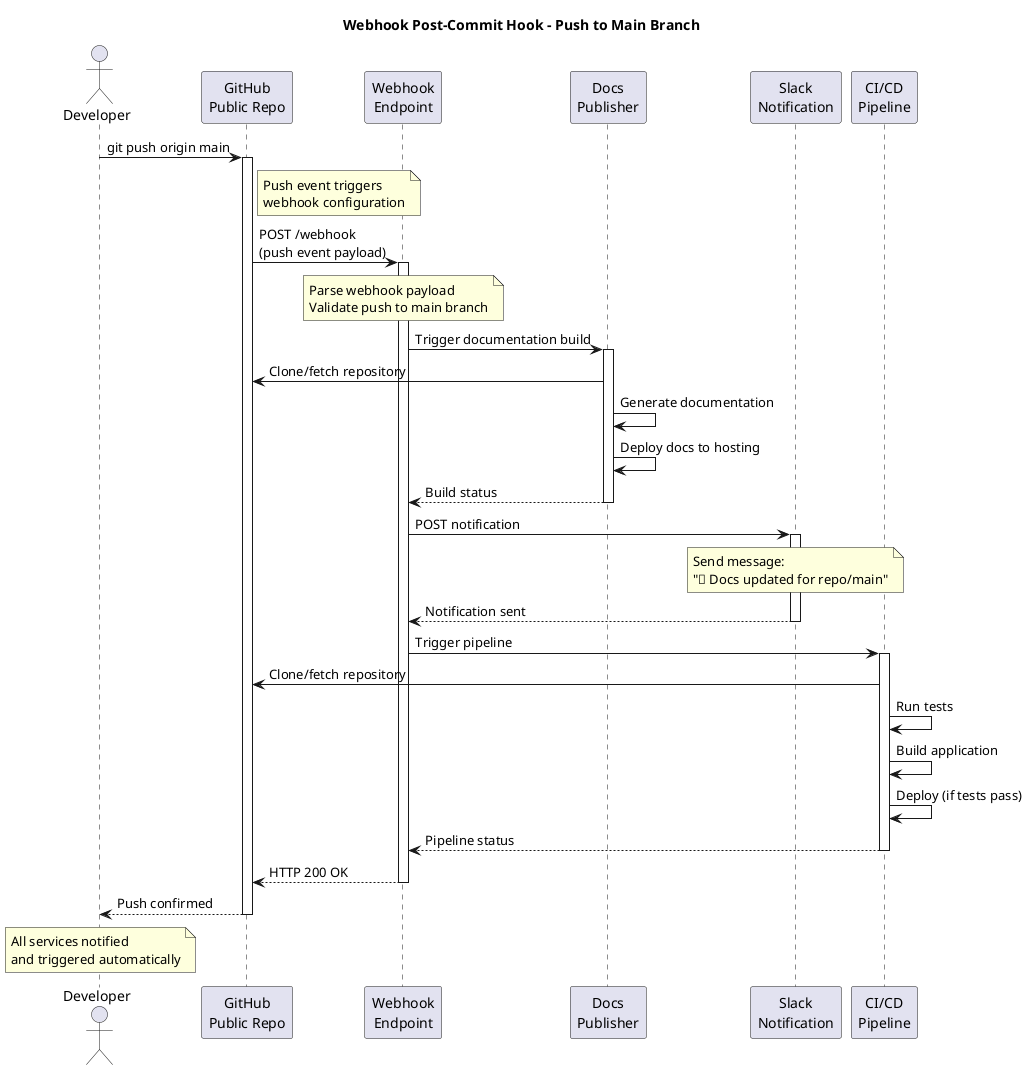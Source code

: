 @startuml multicast

title Webhook Post-Commit Hook - Push to Main Branch

actor Developer
participant "GitHub\nPublic Repo" as GitHub
participant "Webhook\nEndpoint" as Webhook
participant "Docs\nPublisher" as Docs
participant "Slack\nNotification" as Slack
participant "CI/CD\nPipeline" as CICD

Developer -> GitHub: git push origin main
activate GitHub

note right of GitHub: Push event triggers\nwebhook configuration

GitHub -> Webhook: POST /webhook\n(push event payload)
activate Webhook

note over Webhook: Parse webhook payload\nValidate push to main branch

Webhook -> Docs: Trigger documentation build
activate Docs
Docs -> GitHub: Clone/fetch repository
Docs -> Docs: Generate documentation
Docs -> Docs: Deploy docs to hosting
Docs --> Webhook: Build status
deactivate Docs

Webhook -> Slack: POST notification
activate Slack
note over Slack: Send message:\n"📖 Docs updated for repo/main"
Slack --> Webhook: Notification sent
deactivate Slack

Webhook -> CICD: Trigger pipeline
activate CICD
CICD -> GitHub: Clone/fetch repository
CICD -> CICD: Run tests
CICD -> CICD: Build application
CICD -> CICD: Deploy (if tests pass)
CICD --> Webhook: Pipeline status
deactivate CICD

Webhook --> GitHub: HTTP 200 OK
deactivate Webhook
GitHub --> Developer: Push confirmed
deactivate GitHub

note over Developer: All services notified\nand triggered automatically

@enduml